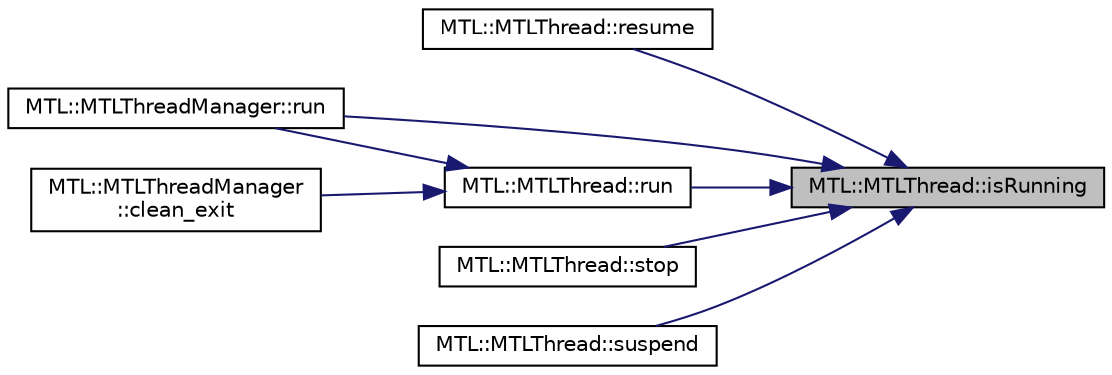 digraph "MTL::MTLThread::isRunning"
{
 // LATEX_PDF_SIZE
  edge [fontname="Helvetica",fontsize="10",labelfontname="Helvetica",labelfontsize="10"];
  node [fontname="Helvetica",fontsize="10",shape=record];
  rankdir="RL";
  Node1 [label="MTL::MTLThread::isRunning",height=0.2,width=0.4,color="black", fillcolor="grey75", style="filled", fontcolor="black",tooltip="Check if the thread is running."];
  Node1 -> Node2 [dir="back",color="midnightblue",fontsize="10",style="solid"];
  Node2 [label="MTL::MTLThread::resume",height=0.2,width=0.4,color="black", fillcolor="white", style="filled",URL="$dd/df5/classMTL_1_1MTLThread.html#ad62b50a316b512dd10912a08abdd9812",tooltip="Resume the thread."];
  Node1 -> Node3 [dir="back",color="midnightblue",fontsize="10",style="solid"];
  Node3 [label="MTL::MTLThreadManager::run",height=0.2,width=0.4,color="black", fillcolor="white", style="filled",URL="$db/def/classMTL_1_1MTLThreadManager.html#a0f7b9c1f198443ffcee9cb0f9e242420",tooltip="Start the thread manager."];
  Node1 -> Node4 [dir="back",color="midnightblue",fontsize="10",style="solid"];
  Node4 [label="MTL::MTLThread::run",height=0.2,width=0.4,color="black", fillcolor="white", style="filled",URL="$dd/df5/classMTL_1_1MTLThread.html#a2fedbec7c31e994cd79837898833954d",tooltip="Start the thread."];
  Node4 -> Node5 [dir="back",color="midnightblue",fontsize="10",style="solid"];
  Node5 [label="MTL::MTLThreadManager\l::clean_exit",height=0.2,width=0.4,color="black", fillcolor="white", style="filled",URL="$db/def/classMTL_1_1MTLThreadManager.html#af18cec206763fe1766db3e5041856cd2",tooltip="A clean Exit of the thread manager."];
  Node4 -> Node3 [dir="back",color="midnightblue",fontsize="10",style="solid"];
  Node1 -> Node6 [dir="back",color="midnightblue",fontsize="10",style="solid"];
  Node6 [label="MTL::MTLThread::stop",height=0.2,width=0.4,color="black", fillcolor="white", style="filled",URL="$dd/df5/classMTL_1_1MTLThread.html#afa599752218a8b9b0755dcf2a8b50f90",tooltip="Stop the thread."];
  Node1 -> Node7 [dir="back",color="midnightblue",fontsize="10",style="solid"];
  Node7 [label="MTL::MTLThread::suspend",height=0.2,width=0.4,color="black", fillcolor="white", style="filled",URL="$dd/df5/classMTL_1_1MTLThread.html#a5ba20becb7f7151d5ff4487ec446cddc",tooltip="Suspend the thread."];
}

